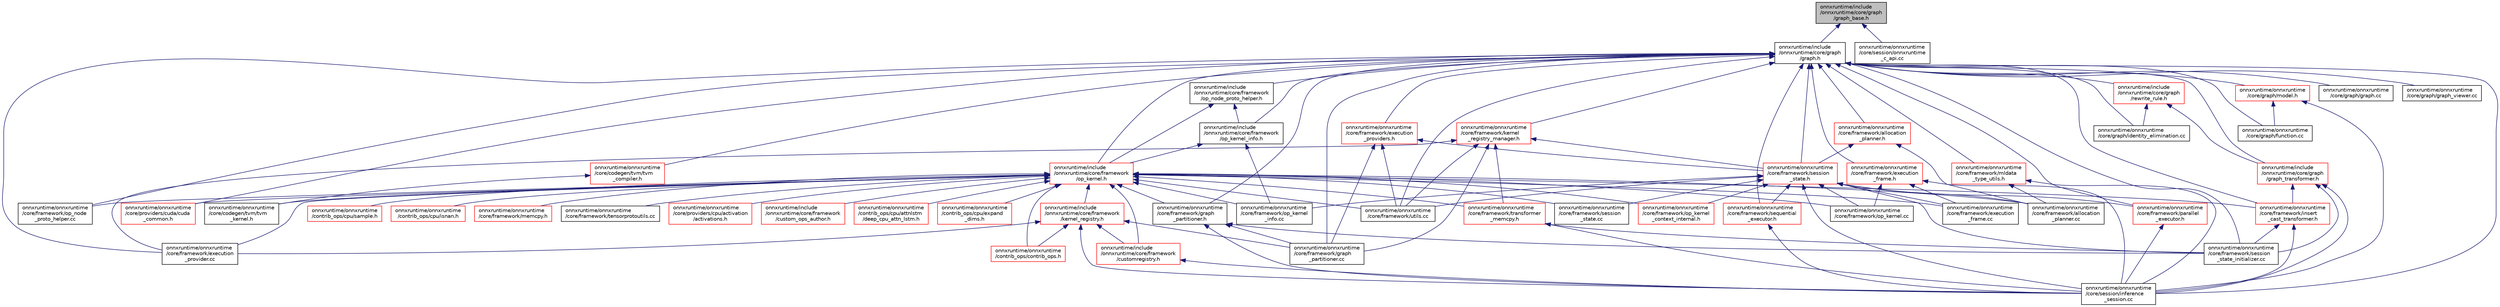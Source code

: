 digraph "onnxruntime/include/onnxruntime/core/graph/graph_base.h"
{
  edge [fontname="Helvetica",fontsize="10",labelfontname="Helvetica",labelfontsize="10"];
  node [fontname="Helvetica",fontsize="10",shape=record];
  Node34 [label="onnxruntime/include\l/onnxruntime/core/graph\l/graph_base.h",height=0.2,width=0.4,color="black", fillcolor="grey75", style="filled", fontcolor="black"];
  Node34 -> Node35 [dir="back",color="midnightblue",fontsize="10",style="solid"];
  Node35 [label="onnxruntime/include\l/onnxruntime/core/graph\l/graph.h",height=0.2,width=0.4,color="black", fillcolor="white", style="filled",URL="$graph_8h.html"];
  Node35 -> Node36 [dir="back",color="midnightblue",fontsize="10",style="solid"];
  Node36 [label="onnxruntime/include\l/onnxruntime/core/framework\l/op_kernel.h",height=0.2,width=0.4,color="red", fillcolor="white", style="filled",URL="$op__kernel_8h.html"];
  Node36 -> Node37 [dir="back",color="midnightblue",fontsize="10",style="solid"];
  Node37 [label="onnxruntime/include\l/onnxruntime/core/framework\l/custom_ops_author.h",height=0.2,width=0.4,color="red", fillcolor="white", style="filled",URL="$custom__ops__author_8h.html"];
  Node36 -> Node41 [dir="back",color="midnightblue",fontsize="10",style="solid"];
  Node41 [label="onnxruntime/include\l/onnxruntime/core/framework\l/customregistry.h",height=0.2,width=0.4,color="red", fillcolor="white", style="filled",URL="$customregistry_8h.html"];
  Node41 -> Node40 [dir="back",color="midnightblue",fontsize="10",style="solid"];
  Node40 [label="onnxruntime/onnxruntime\l/core/session/inference\l_session.cc",height=0.2,width=0.4,color="black", fillcolor="white", style="filled",URL="$inference__session_8cc.html"];
  Node36 -> Node44 [dir="back",color="midnightblue",fontsize="10",style="solid"];
  Node44 [label="onnxruntime/include\l/onnxruntime/core/framework\l/kernel_registry.h",height=0.2,width=0.4,color="red", fillcolor="white", style="filled",URL="$kernel__registry_8h.html"];
  Node44 -> Node41 [dir="back",color="midnightblue",fontsize="10",style="solid"];
  Node44 -> Node45 [dir="back",color="midnightblue",fontsize="10",style="solid"];
  Node45 [label="onnxruntime/onnxruntime\l/contrib_ops/contrib_ops.h",height=0.2,width=0.4,color="red", fillcolor="white", style="filled",URL="$contrib__ops_8h.html"];
  Node44 -> Node49 [dir="back",color="midnightblue",fontsize="10",style="solid"];
  Node49 [label="onnxruntime/onnxruntime\l/core/framework/execution\l_provider.cc",height=0.2,width=0.4,color="black", fillcolor="white", style="filled",URL="$execution__provider_8cc.html"];
  Node44 -> Node50 [dir="back",color="midnightblue",fontsize="10",style="solid"];
  Node50 [label="onnxruntime/onnxruntime\l/core/framework/graph\l_partitioner.cc",height=0.2,width=0.4,color="black", fillcolor="white", style="filled",URL="$graph__partitioner_8cc.html"];
  Node44 -> Node40 [dir="back",color="midnightblue",fontsize="10",style="solid"];
  Node36 -> Node45 [dir="back",color="midnightblue",fontsize="10",style="solid"];
  Node36 -> Node54 [dir="back",color="midnightblue",fontsize="10",style="solid"];
  Node54 [label="onnxruntime/onnxruntime\l/contrib_ops/cpu/attnlstm\l/deep_cpu_attn_lstm.h",height=0.2,width=0.4,color="red", fillcolor="white", style="filled",URL="$deep__cpu__attn__lstm_8h.html"];
  Node36 -> Node56 [dir="back",color="midnightblue",fontsize="10",style="solid"];
  Node56 [label="onnxruntime/onnxruntime\l/contrib_ops/cpu/expand\l_dims.h",height=0.2,width=0.4,color="red", fillcolor="white", style="filled",URL="$expand__dims_8h.html"];
  Node36 -> Node58 [dir="back",color="midnightblue",fontsize="10",style="solid"];
  Node58 [label="onnxruntime/onnxruntime\l/contrib_ops/cpu/sample.h",height=0.2,width=0.4,color="red", fillcolor="white", style="filled",URL="$sample_8h.html"];
  Node36 -> Node60 [dir="back",color="midnightblue",fontsize="10",style="solid"];
  Node60 [label="onnxruntime/onnxruntime\l/contrib_ops/cpu/isnan.h",height=0.2,width=0.4,color="red", fillcolor="white", style="filled",URL="$isnan_8h.html"];
  Node36 -> Node62 [dir="back",color="midnightblue",fontsize="10",style="solid"];
  Node62 [label="onnxruntime/onnxruntime\l/core/codegen/tvm/tvm\l_kernel.h",height=0.2,width=0.4,color="black", fillcolor="white", style="filled",URL="$tvm__kernel_8h.html"];
  Node36 -> Node63 [dir="back",color="midnightblue",fontsize="10",style="solid"];
  Node63 [label="onnxruntime/onnxruntime\l/core/framework/allocation\l_planner.cc",height=0.2,width=0.4,color="black", fillcolor="white", style="filled",URL="$allocation__planner_8cc.html"];
  Node36 -> Node64 [dir="back",color="midnightblue",fontsize="10",style="solid"];
  Node64 [label="onnxruntime/onnxruntime\l/core/framework/execution\l_frame.cc",height=0.2,width=0.4,color="black", fillcolor="white", style="filled",URL="$execution__frame_8cc.html"];
  Node36 -> Node49 [dir="back",color="midnightblue",fontsize="10",style="solid"];
  Node36 -> Node65 [dir="back",color="midnightblue",fontsize="10",style="solid"];
  Node65 [label="onnxruntime/onnxruntime\l/core/framework/graph\l_partitioner.h",height=0.2,width=0.4,color="black", fillcolor="white", style="filled",URL="$graph__partitioner_8h.html"];
  Node65 -> Node50 [dir="back",color="midnightblue",fontsize="10",style="solid"];
  Node65 -> Node66 [dir="back",color="midnightblue",fontsize="10",style="solid"];
  Node66 [label="onnxruntime/onnxruntime\l/core/framework/session\l_state_initializer.cc",height=0.2,width=0.4,color="black", fillcolor="white", style="filled",URL="$session__state__initializer_8cc.html"];
  Node65 -> Node40 [dir="back",color="midnightblue",fontsize="10",style="solid"];
  Node36 -> Node67 [dir="back",color="midnightblue",fontsize="10",style="solid"];
  Node67 [label="onnxruntime/onnxruntime\l/core/framework/insert\l_cast_transformer.h",height=0.2,width=0.4,color="red", fillcolor="white", style="filled",URL="$insert__cast__transformer_8h.html"];
  Node67 -> Node66 [dir="back",color="midnightblue",fontsize="10",style="solid"];
  Node67 -> Node40 [dir="back",color="midnightblue",fontsize="10",style="solid"];
  Node36 -> Node69 [dir="back",color="midnightblue",fontsize="10",style="solid"];
  Node69 [label="onnxruntime/onnxruntime\l/core/framework/memcpy.h",height=0.2,width=0.4,color="red", fillcolor="white", style="filled",URL="$memcpy_8h.html"];
  Node36 -> Node71 [dir="back",color="midnightblue",fontsize="10",style="solid"];
  Node71 [label="onnxruntime/onnxruntime\l/core/framework/op_kernel.cc",height=0.2,width=0.4,color="black", fillcolor="white", style="filled",URL="$op__kernel_8cc.html"];
  Node36 -> Node72 [dir="back",color="midnightblue",fontsize="10",style="solid"];
  Node72 [label="onnxruntime/onnxruntime\l/core/framework/op_kernel\l_context_internal.h",height=0.2,width=0.4,color="red", fillcolor="white", style="filled",URL="$op__kernel__context__internal_8h.html"];
  Node36 -> Node78 [dir="back",color="midnightblue",fontsize="10",style="solid"];
  Node78 [label="onnxruntime/onnxruntime\l/core/framework/op_kernel\l_info.cc",height=0.2,width=0.4,color="black", fillcolor="white", style="filled",URL="$op__kernel__info_8cc.html"];
  Node36 -> Node79 [dir="back",color="midnightblue",fontsize="10",style="solid"];
  Node79 [label="onnxruntime/onnxruntime\l/core/framework/op_node\l_proto_helper.cc",height=0.2,width=0.4,color="black", fillcolor="white", style="filled",URL="$op__node__proto__helper_8cc.html"];
  Node36 -> Node80 [dir="back",color="midnightblue",fontsize="10",style="solid"];
  Node80 [label="onnxruntime/onnxruntime\l/core/framework/session\l_state.cc",height=0.2,width=0.4,color="black", fillcolor="white", style="filled",URL="$session__state_8cc.html"];
  Node36 -> Node81 [dir="back",color="midnightblue",fontsize="10",style="solid"];
  Node81 [label="onnxruntime/onnxruntime\l/core/framework/tensorprotoutils.cc",height=0.2,width=0.4,color="black", fillcolor="white", style="filled",URL="$tensorprotoutils_8cc.html"];
  Node36 -> Node82 [dir="back",color="midnightblue",fontsize="10",style="solid"];
  Node82 [label="onnxruntime/onnxruntime\l/core/framework/transformer\l_memcpy.h",height=0.2,width=0.4,color="red", fillcolor="white", style="filled",URL="$transformer__memcpy_8h.html"];
  Node82 -> Node66 [dir="back",color="midnightblue",fontsize="10",style="solid"];
  Node82 -> Node40 [dir="back",color="midnightblue",fontsize="10",style="solid"];
  Node36 -> Node84 [dir="back",color="midnightblue",fontsize="10",style="solid"];
  Node84 [label="onnxruntime/onnxruntime\l/core/framework/utils.cc",height=0.2,width=0.4,color="black", fillcolor="white", style="filled",URL="$utils_8cc.html"];
  Node36 -> Node85 [dir="back",color="midnightblue",fontsize="10",style="solid"];
  Node85 [label="onnxruntime/onnxruntime\l/core/providers/cpu/activation\l/activations.h",height=0.2,width=0.4,color="red", fillcolor="white", style="filled",URL="$cpu_2activation_2activations_8h.html"];
  Node36 -> Node251 [dir="back",color="midnightblue",fontsize="10",style="solid"];
  Node251 [label="onnxruntime/onnxruntime\l/core/providers/cuda/cuda\l_common.h",height=0.2,width=0.4,color="red", fillcolor="white", style="filled",URL="$cuda__common_8h.html"];
  Node35 -> Node300 [dir="back",color="midnightblue",fontsize="10",style="solid"];
  Node300 [label="onnxruntime/include\l/onnxruntime/core/framework\l/op_kernel_info.h",height=0.2,width=0.4,color="black", fillcolor="white", style="filled",URL="$op__kernel__info_8h.html"];
  Node300 -> Node36 [dir="back",color="midnightblue",fontsize="10",style="solid"];
  Node300 -> Node78 [dir="back",color="midnightblue",fontsize="10",style="solid"];
  Node35 -> Node301 [dir="back",color="midnightblue",fontsize="10",style="solid"];
  Node301 [label="onnxruntime/include\l/onnxruntime/core/framework\l/op_node_proto_helper.h",height=0.2,width=0.4,color="black", fillcolor="white", style="filled",URL="$op__node__proto__helper_8h.html"];
  Node301 -> Node36 [dir="back",color="midnightblue",fontsize="10",style="solid"];
  Node301 -> Node300 [dir="back",color="midnightblue",fontsize="10",style="solid"];
  Node35 -> Node302 [dir="back",color="midnightblue",fontsize="10",style="solid"];
  Node302 [label="onnxruntime/include\l/onnxruntime/core/graph\l/graph_transformer.h",height=0.2,width=0.4,color="red", fillcolor="white", style="filled",URL="$graph__transformer_8h.html"];
  Node302 -> Node67 [dir="back",color="midnightblue",fontsize="10",style="solid"];
  Node302 -> Node66 [dir="back",color="midnightblue",fontsize="10",style="solid"];
  Node302 -> Node40 [dir="back",color="midnightblue",fontsize="10",style="solid"];
  Node35 -> Node322 [dir="back",color="midnightblue",fontsize="10",style="solid"];
  Node322 [label="onnxruntime/include\l/onnxruntime/core/graph\l/rewrite_rule.h",height=0.2,width=0.4,color="red", fillcolor="white", style="filled",URL="$rewrite__rule_8h.html"];
  Node322 -> Node302 [dir="back",color="midnightblue",fontsize="10",style="solid"];
  Node322 -> Node324 [dir="back",color="midnightblue",fontsize="10",style="solid"];
  Node324 [label="onnxruntime/onnxruntime\l/core/graph/identity_elimination.cc",height=0.2,width=0.4,color="black", fillcolor="white", style="filled",URL="$identity__elimination_8cc.html"];
  Node35 -> Node326 [dir="back",color="midnightblue",fontsize="10",style="solid"];
  Node326 [label="onnxruntime/onnxruntime\l/core/codegen/tvm/tvm\l_compiler.h",height=0.2,width=0.4,color="red", fillcolor="white", style="filled",URL="$tvm__compiler_8h.html"];
  Node326 -> Node62 [dir="back",color="midnightblue",fontsize="10",style="solid"];
  Node35 -> Node328 [dir="back",color="midnightblue",fontsize="10",style="solid"];
  Node328 [label="onnxruntime/onnxruntime\l/core/framework/allocation\l_planner.h",height=0.2,width=0.4,color="red", fillcolor="white", style="filled",URL="$allocation__planner_8h.html"];
  Node328 -> Node63 [dir="back",color="midnightblue",fontsize="10",style="solid"];
  Node328 -> Node333 [dir="back",color="midnightblue",fontsize="10",style="solid"];
  Node333 [label="onnxruntime/onnxruntime\l/core/framework/session\l_state.h",height=0.2,width=0.4,color="red", fillcolor="white", style="filled",URL="$session__state_8h.html"];
  Node333 -> Node63 [dir="back",color="midnightblue",fontsize="10",style="solid"];
  Node333 -> Node64 [dir="back",color="midnightblue",fontsize="10",style="solid"];
  Node333 -> Node71 [dir="back",color="midnightblue",fontsize="10",style="solid"];
  Node333 -> Node72 [dir="back",color="midnightblue",fontsize="10",style="solid"];
  Node333 -> Node78 [dir="back",color="midnightblue",fontsize="10",style="solid"];
  Node333 -> Node334 [dir="back",color="midnightblue",fontsize="10",style="solid"];
  Node334 [label="onnxruntime/onnxruntime\l/core/framework/parallel\l_executor.h",height=0.2,width=0.4,color="red", fillcolor="white", style="filled",URL="$parallel__executor_8h.html"];
  Node334 -> Node40 [dir="back",color="midnightblue",fontsize="10",style="solid"];
  Node333 -> Node335 [dir="back",color="midnightblue",fontsize="10",style="solid"];
  Node335 [label="onnxruntime/onnxruntime\l/core/framework/sequential\l_executor.h",height=0.2,width=0.4,color="red", fillcolor="white", style="filled",URL="$sequential__executor_8h.html"];
  Node335 -> Node40 [dir="back",color="midnightblue",fontsize="10",style="solid"];
  Node333 -> Node80 [dir="back",color="midnightblue",fontsize="10",style="solid"];
  Node333 -> Node66 [dir="back",color="midnightblue",fontsize="10",style="solid"];
  Node333 -> Node84 [dir="back",color="midnightblue",fontsize="10",style="solid"];
  Node333 -> Node40 [dir="back",color="midnightblue",fontsize="10",style="solid"];
  Node35 -> Node336 [dir="back",color="midnightblue",fontsize="10",style="solid"];
  Node336 [label="onnxruntime/onnxruntime\l/core/framework/execution\l_frame.h",height=0.2,width=0.4,color="red", fillcolor="white", style="filled",URL="$execution__frame_8h.html"];
  Node336 -> Node64 [dir="back",color="midnightblue",fontsize="10",style="solid"];
  Node336 -> Node71 [dir="back",color="midnightblue",fontsize="10",style="solid"];
  Node336 -> Node40 [dir="back",color="midnightblue",fontsize="10",style="solid"];
  Node35 -> Node49 [dir="back",color="midnightblue",fontsize="10",style="solid"];
  Node35 -> Node337 [dir="back",color="midnightblue",fontsize="10",style="solid"];
  Node337 [label="onnxruntime/onnxruntime\l/core/framework/execution\l_providers.h",height=0.2,width=0.4,color="red", fillcolor="white", style="filled",URL="$execution__providers_8h.html"];
  Node337 -> Node50 [dir="back",color="midnightblue",fontsize="10",style="solid"];
  Node337 -> Node333 [dir="back",color="midnightblue",fontsize="10",style="solid"];
  Node337 -> Node84 [dir="back",color="midnightblue",fontsize="10",style="solid"];
  Node35 -> Node50 [dir="back",color="midnightblue",fontsize="10",style="solid"];
  Node35 -> Node65 [dir="back",color="midnightblue",fontsize="10",style="solid"];
  Node35 -> Node67 [dir="back",color="midnightblue",fontsize="10",style="solid"];
  Node35 -> Node338 [dir="back",color="midnightblue",fontsize="10",style="solid"];
  Node338 [label="onnxruntime/onnxruntime\l/core/framework/kernel\l_registry_manager.h",height=0.2,width=0.4,color="red", fillcolor="white", style="filled",URL="$kernel__registry__manager_8h.html"];
  Node338 -> Node49 [dir="back",color="midnightblue",fontsize="10",style="solid"];
  Node338 -> Node50 [dir="back",color="midnightblue",fontsize="10",style="solid"];
  Node338 -> Node333 [dir="back",color="midnightblue",fontsize="10",style="solid"];
  Node338 -> Node82 [dir="back",color="midnightblue",fontsize="10",style="solid"];
  Node338 -> Node84 [dir="back",color="midnightblue",fontsize="10",style="solid"];
  Node35 -> Node339 [dir="back",color="midnightblue",fontsize="10",style="solid"];
  Node339 [label="onnxruntime/onnxruntime\l/core/framework/mldata\l_type_utils.h",height=0.2,width=0.4,color="red", fillcolor="white", style="filled",URL="$mldata__type__utils_8h.html"];
  Node339 -> Node63 [dir="back",color="midnightblue",fontsize="10",style="solid"];
  Node339 -> Node40 [dir="back",color="midnightblue",fontsize="10",style="solid"];
  Node35 -> Node79 [dir="back",color="midnightblue",fontsize="10",style="solid"];
  Node35 -> Node334 [dir="back",color="midnightblue",fontsize="10",style="solid"];
  Node35 -> Node335 [dir="back",color="midnightblue",fontsize="10",style="solid"];
  Node35 -> Node333 [dir="back",color="midnightblue",fontsize="10",style="solid"];
  Node35 -> Node66 [dir="back",color="midnightblue",fontsize="10",style="solid"];
  Node35 -> Node84 [dir="back",color="midnightblue",fontsize="10",style="solid"];
  Node35 -> Node341 [dir="back",color="midnightblue",fontsize="10",style="solid"];
  Node341 [label="onnxruntime/onnxruntime\l/core/graph/function.cc",height=0.2,width=0.4,color="black", fillcolor="white", style="filled",URL="$function_8cc.html"];
  Node35 -> Node342 [dir="back",color="midnightblue",fontsize="10",style="solid"];
  Node342 [label="onnxruntime/onnxruntime\l/core/graph/graph.cc",height=0.2,width=0.4,color="black", fillcolor="white", style="filled",URL="$graph_8cc.html"];
  Node35 -> Node343 [dir="back",color="midnightblue",fontsize="10",style="solid"];
  Node343 [label="onnxruntime/onnxruntime\l/core/graph/graph_viewer.cc",height=0.2,width=0.4,color="black", fillcolor="white", style="filled",URL="$graph__viewer_8cc.html"];
  Node35 -> Node324 [dir="back",color="midnightblue",fontsize="10",style="solid"];
  Node35 -> Node344 [dir="back",color="midnightblue",fontsize="10",style="solid"];
  Node344 [label="onnxruntime/onnxruntime\l/core/graph/model.h",height=0.2,width=0.4,color="red", fillcolor="white", style="filled",URL="$model_8h.html"];
  Node344 -> Node341 [dir="back",color="midnightblue",fontsize="10",style="solid"];
  Node344 -> Node40 [dir="back",color="midnightblue",fontsize="10",style="solid"];
  Node35 -> Node251 [dir="back",color="midnightblue",fontsize="10",style="solid"];
  Node35 -> Node40 [dir="back",color="midnightblue",fontsize="10",style="solid"];
  Node34 -> Node346 [dir="back",color="midnightblue",fontsize="10",style="solid"];
  Node346 [label="onnxruntime/onnxruntime\l/core/session/onnxruntime\l_c_api.cc",height=0.2,width=0.4,color="black", fillcolor="white", style="filled",URL="$onnxruntime__c__api_8cc.html"];
}
